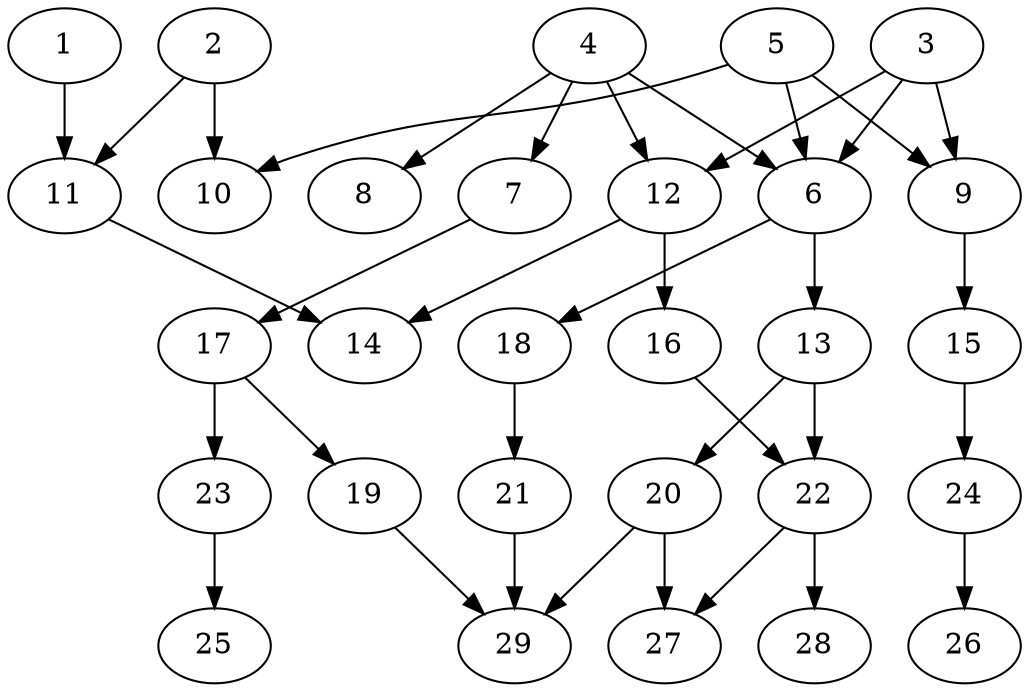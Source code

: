 // DAG (tier=2-normal, mode=data, n=29, ccr=0.416, fat=0.573, density=0.473, regular=0.593, jump=0.186, mindata=2097152, maxdata=16777216)
// DAG automatically generated by daggen at Sun Aug 24 16:33:33 2025
// /home/ermia/Project/Environments/daggen/bin/daggen --dot --ccr 0.416 --fat 0.573 --regular 0.593 --density 0.473 --jump 0.186 --mindata 2097152 --maxdata 16777216 -n 29 
digraph G {
  1 [size="4110008425295611", alpha="0.03", expect_size="2055004212647805"]
  1 -> 11 [size ="76254334156800"]
  2 [size="185372326151874400", alpha="0.08", expect_size="92686163075937200"]
  2 -> 10 [size ="83712276430848"]
  2 -> 11 [size ="83712276430848"]
  3 [size="2043786060184244", alpha="0.18", expect_size="1021893030092122"]
  3 -> 6 [size ="128705481408512"]
  3 -> 9 [size ="128705481408512"]
  3 -> 12 [size ="128705481408512"]
  4 [size="3278903341650476", alpha="0.13", expect_size="1639451670825238"]
  4 -> 6 [size ="368848444325888"]
  4 -> 7 [size ="368848444325888"]
  4 -> 8 [size ="368848444325888"]
  4 -> 12 [size ="368848444325888"]
  5 [size="634142099816687", alpha="0.04", expect_size="317071049908343"]
  5 -> 6 [size ="41044989181952"]
  5 -> 9 [size ="41044989181952"]
  5 -> 10 [size ="41044989181952"]
  6 [size="178838750984606318592", alpha="0.05", expect_size="89419375492303159296"]
  6 -> 13 [size ="253939974930432"]
  6 -> 18 [size ="253939974930432"]
  7 [size="10281778228854302", alpha="0.19", expect_size="5140889114427151"]
  7 -> 17 [size ="230770815795200"]
  8 [size="5391649211978637", alpha="0.06", expect_size="2695824605989318"]
  9 [size="15674852926256316416", alpha="0.02", expect_size="7837426463128158208"]
  9 -> 15 [size ="50106296434688"]
  10 [size="328029324856786944000", alpha="0.09", expect_size="164014662428393472000"]
  11 [size="69505643423342840", alpha="0.02", expect_size="34752821711671420"]
  11 -> 14 [size ="1393784835276800"]
  12 [size="19284839985210016", alpha="0.15", expect_size="9642419992605008"]
  12 -> 14 [size ="1416366431141888"]
  12 -> 16 [size ="1416366431141888"]
  13 [size="180253606170668960", alpha="0.09", expect_size="90126803085334480"]
  13 -> 20 [size ="243887570419712"]
  13 -> 22 [size ="243887570419712"]
  14 [size="1459440026953351", alpha="0.05", expect_size="729720013476675"]
  15 [size="2738587335996144128", alpha="0.05", expect_size="1369293667998072064"]
  15 -> 24 [size ="2216480158515200"]
  16 [size="2142272238911178752", alpha="0.11", expect_size="1071136119455589376"]
  16 -> 22 [size ="769072824320000"]
  17 [size="777291260268103335936", alpha="0.16", expect_size="388645630134051667968"]
  17 -> 19 [size ="676310053552128"]
  17 -> 23 [size ="676310053552128"]
  18 [size="19688850084441376", alpha="0.09", expect_size="9844425042220688"]
  18 -> 21 [size ="1148905504899072"]
  19 [size="80310336374167808", alpha="0.13", expect_size="40155168187083904"]
  19 -> 29 [size ="1913953399603200"]
  20 [size="25918410041154384", alpha="0.19", expect_size="12959205020577192"]
  20 -> 27 [size ="1244265791356928"]
  20 -> 29 [size ="1244265791356928"]
  21 [size="454435930200382373888", alpha="0.08", expect_size="227217965100191186944"]
  21 -> 29 [size ="472866369830912"]
  22 [size="1133888680667462144", alpha="0.15", expect_size="566944340333731072"]
  22 -> 27 [size ="1477174309683200"]
  22 -> 28 [size ="1477174309683200"]
  23 [size="704870150540523208704", alpha="0.20", expect_size="352435075270261604352"]
  23 -> 25 [size ="633620762984448"]
  24 [size="2888643293568552665088", alpha="0.06", expect_size="1444321646784276332544"]
  24 -> 26 [size ="1622629114970112"]
  25 [size="973581307210725504", alpha="0.06", expect_size="486790653605362752"]
  26 [size="407826489811887194112", alpha="0.05", expect_size="203913244905943597056"]
  27 [size="4668100143450280689664", alpha="0.14", expect_size="2334050071725140344832"]
  28 [size="794294455376455663616", alpha="0.17", expect_size="397147227688227831808"]
  29 [size="3015703015884268240896", alpha="0.12", expect_size="1507851507942134120448"]
}